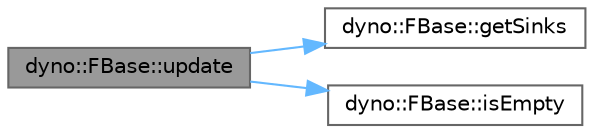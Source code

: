 digraph "dyno::FBase::update"
{
 // LATEX_PDF_SIZE
  bgcolor="transparent";
  edge [fontname=Helvetica,fontsize=10,labelfontname=Helvetica,labelfontsize=10];
  node [fontname=Helvetica,fontsize=10,shape=box,height=0.2,width=0.4];
  rankdir="LR";
  Node1 [id="Node000001",label="dyno::FBase::update",height=0.2,width=0.4,color="gray40", fillcolor="grey60", style="filled", fontcolor="black",tooltip=" "];
  Node1 -> Node2 [id="edge1_Node000001_Node000002",color="steelblue1",style="solid",tooltip=" "];
  Node2 [id="Node000002",label="dyno::FBase::getSinks",height=0.2,width=0.4,color="grey40", fillcolor="white", style="filled",URL="$classdyno_1_1_f_base.html#a6cf501ab604fdc71db6a7a746455d888",tooltip=" "];
  Node1 -> Node3 [id="edge2_Node000001_Node000003",color="steelblue1",style="solid",tooltip=" "];
  Node3 [id="Node000003",label="dyno::FBase::isEmpty",height=0.2,width=0.4,color="grey40", fillcolor="white", style="filled",URL="$classdyno_1_1_f_base.html#a78fdf0bf9fdd72fcf85110b17809e107",tooltip=" "];
}
